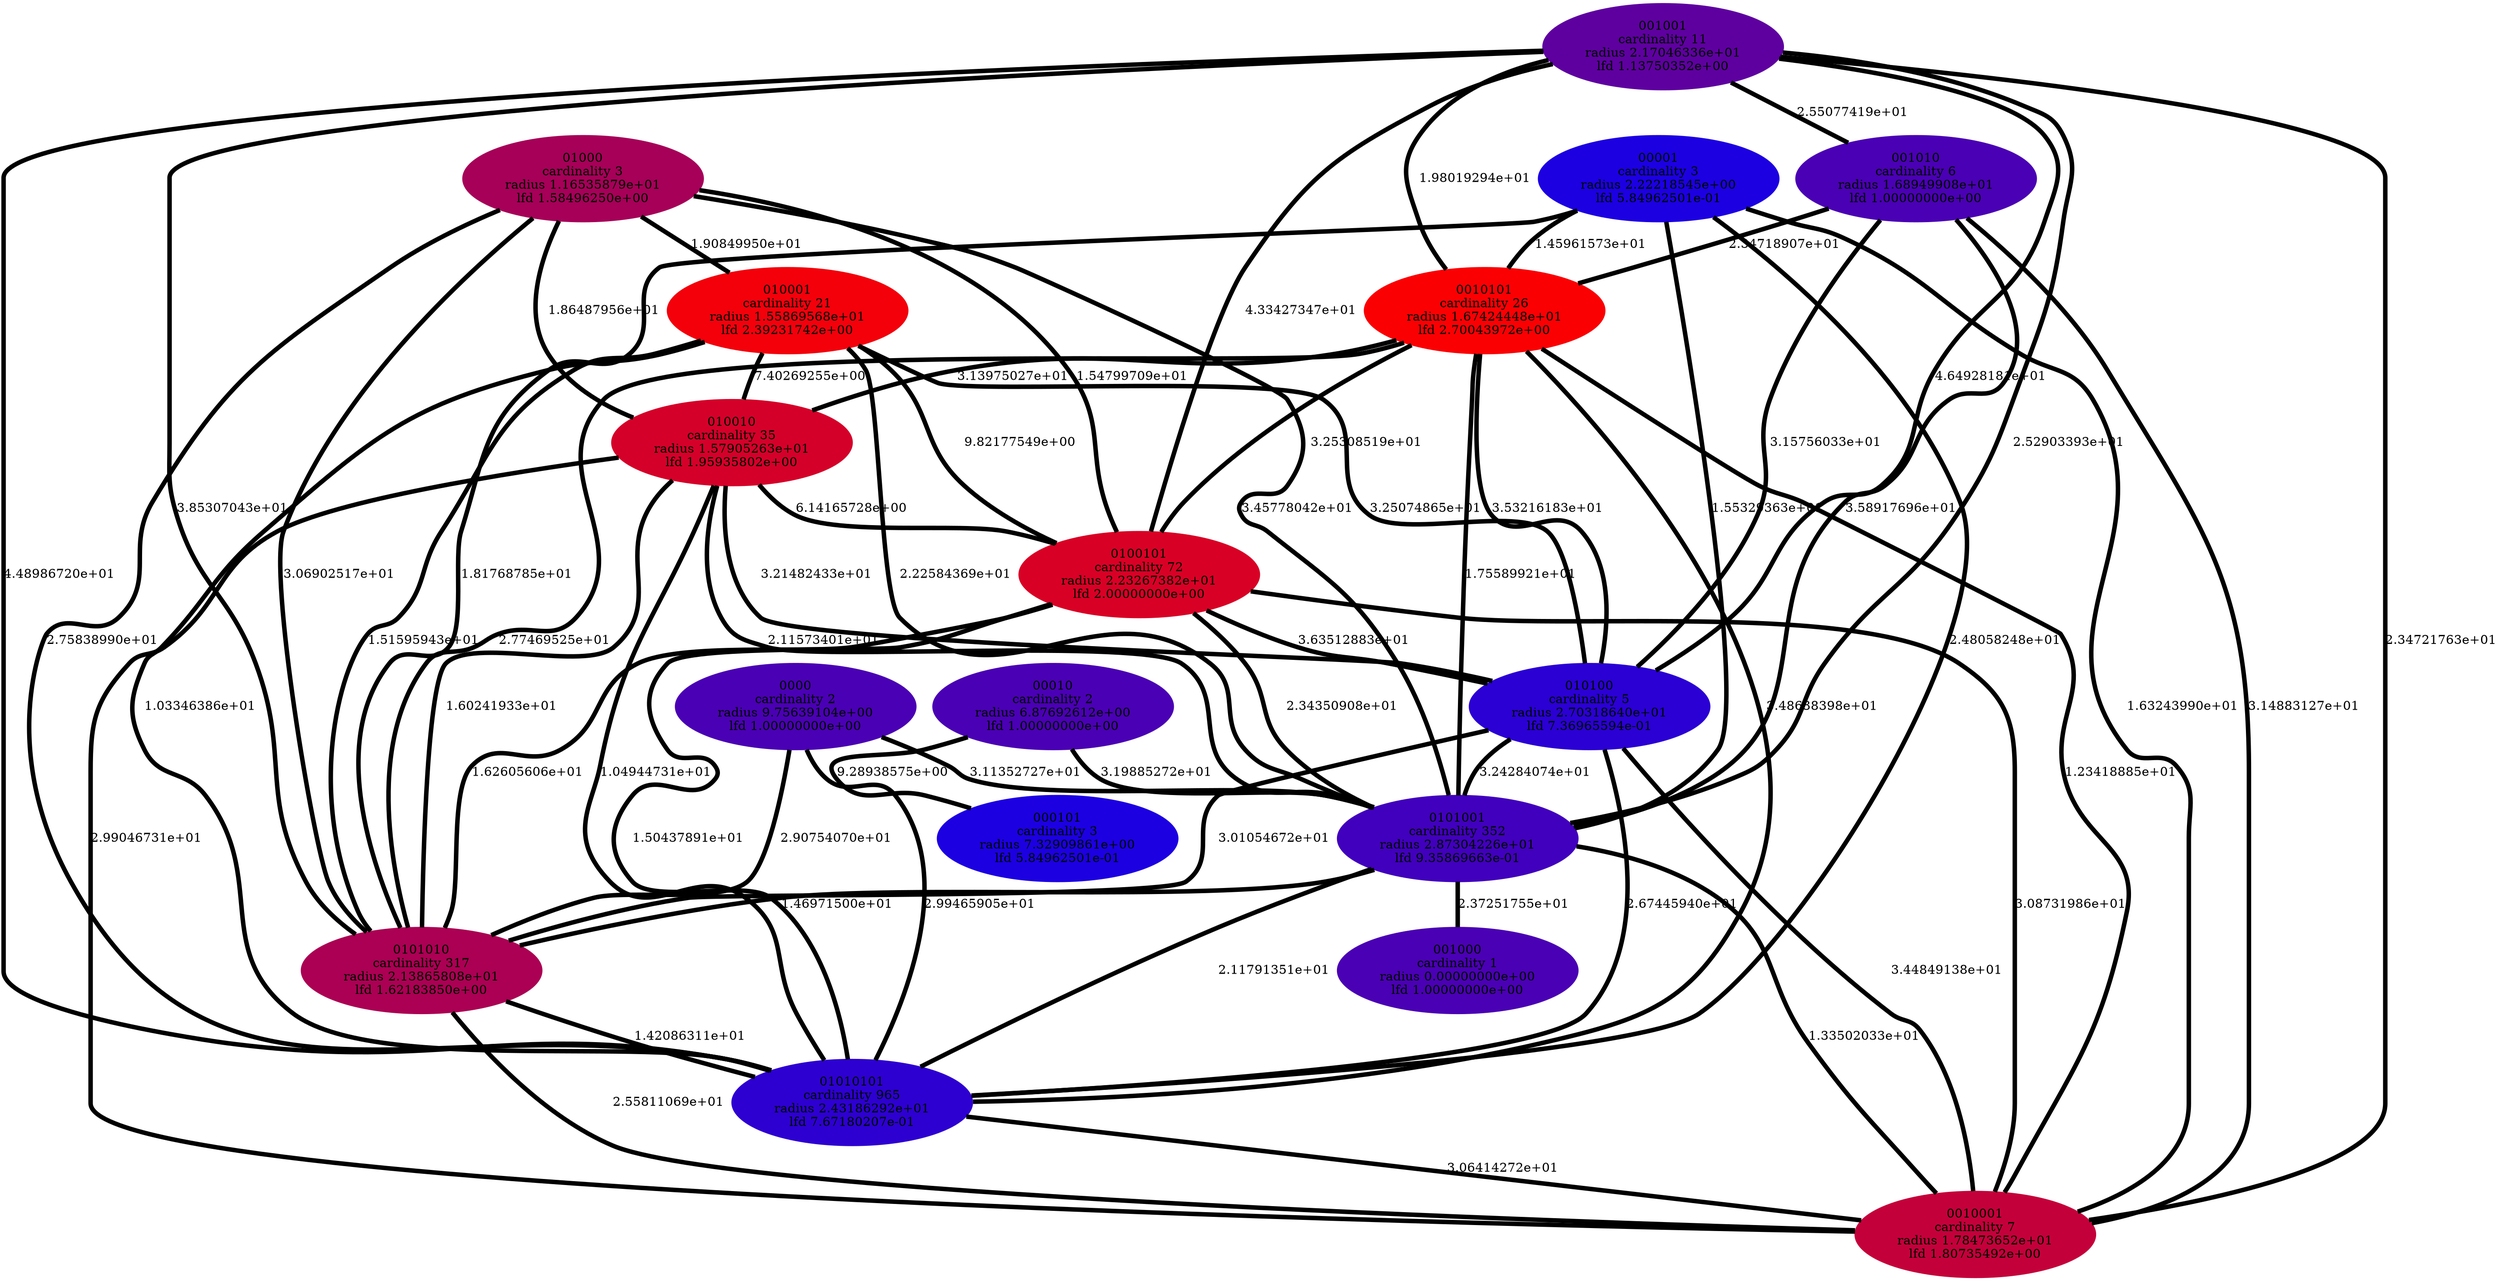 graph graph_neighborhood_optimal_5 {
    edge[style=solid, penwidth="5", labeldistance="10"]
    010001 [label="010001\ncardinality 21\nradius 1.55869568e+01\nlfd 2.39231742e+00", color="#F3000B", style="filled"]
    01010101 [label="01010101\ncardinality 965\nradius 2.43186292e+01\nlfd 7.67180207e-01", color="#2D00D1", style="filled"]
    0010101 [label="0010101\ncardinality 26\nradius 1.67424448e+01\nlfd 2.70043972e+00", color="#FB0003", style="filled"]
    010010 [label="010010\ncardinality 35\nradius 1.57905263e+01\nlfd 1.95935802e+00", color="#D50029", style="filled"]
    0100101 [label="0100101\ncardinality 72\nradius 2.23267382e+01\nlfd 2.00000000e+00", color="#D90025", style="filled"]
    0000 [label="0000\ncardinality 2\nradius 9.75639104e+00\nlfd 1.00000000e+00", color="#4A00B4", style="filled"]
    00001 [label="00001\ncardinality 3\nradius 2.22218545e+00\nlfd 5.84962501e-01", color="#1C00E2", style="filled"]
    00010 [label="00010\ncardinality 2\nradius 6.87692612e+00\nlfd 1.00000000e+00", color="#4A00B4", style="filled"]
    01000 [label="01000\ncardinality 3\nradius 1.16535879e+01\nlfd 1.58496250e+00", color="#A60058", style="filled"]
    0010001 [label="0010001\ncardinality 7\nradius 1.78473652e+01\nlfd 1.80735492e+00", color="#C4003A", style="filled"]
    001001 [label="001001\ncardinality 11\nradius 2.17046336e+01\nlfd 1.13750352e+00", color="#5E00A0", style="filled"]
    000101 [label="000101\ncardinality 3\nradius 7.32909861e+00\nlfd 5.84962501e-01", color="#1C00E2", style="filled"]
    0101010 [label="0101010\ncardinality 317\nradius 2.13865808e+01\nlfd 1.62183850e+00", color="#AB0053", style="filled"]
    010100 [label="010100\ncardinality 5\nradius 2.70318640e+01\nlfd 7.36965594e-01", color="#2A00D4", style="filled"]
    001010 [label="001010\ncardinality 6\nradius 1.68949908e+01\nlfd 1.00000000e+00", color="#4A00B4", style="filled"]
    001000 [label="001000\ncardinality 1\nradius 0.00000000e+00\nlfd 1.00000000e+00", color="#4A00B4", style="filled"]
    0101001 [label="0101001\ncardinality 352\nradius 2.87304226e+01\nlfd 9.35869663e-01", color="#4100BD", style="filled"]
    0010101 -- 010100 [label="3.53216183e+01"]
    010001 -- 0100101 [label="9.82177549e+00"]
    001001 -- 0010101 [label="1.98019294e+01"]
    0010101 -- 0101010 [label="2.77469525e+01"]
    001010 -- 0010101 [label="2.34718907e+01"]
    0000 -- 0101010 [label="2.90754070e+01"]
    01010101 -- 0010001 [label="3.06414272e+01"]
    01000 -- 0100101 [label="1.54799709e+01"]
    0100101 -- 0101001 [label="2.34350908e+01"]
    001010 -- 0101001 [label="3.58917696e+01"]
    00001 -- 0010001 [label="1.63243990e+01"]
    00010 -- 000101 [label="9.28938575e+00"]
    0000 -- 01010101 [label="2.99465905e+01"]
    010001 -- 010100 [label="3.25074865e+01"]
    01000 -- 010001 [label="1.90849950e+01"]
    010010 -- 0100101 [label="6.14165728e+00"]
    0000 -- 0101001 [label="3.11352727e+01"]
    001001 -- 0010001 [label="2.34721763e+01"]
    001001 -- 0100101 [label="4.33427347e+01"]
    0010101 -- 0010001 [label="1.23418885e+01"]
    010010 -- 010100 [label="3.21482433e+01"]
    01000 -- 01010101 [label="2.75838990e+01"]
    0100101 -- 0101010 [label="1.62605606e+01"]
    0100101 -- 01010101 [label="1.50437891e+01"]
    010010 -- 0101001 [label="2.11573401e+01"]
    0101010 -- 0010001 [label="2.55811069e+01"]
    010100 -- 0101010 [label="3.01054672e+01"]
    0010101 -- 01010101 [label="3.48638398e+01"]
    010001 -- 010010 [label="7.40269255e+00"]
    0100101 -- 010100 [label="3.63512883e+01"]
    00001 -- 0101001 [label="1.55329363e+01"]
    010001 -- 0101010 [label="1.51595943e+01"]
    001001 -- 01010101 [label="4.48986720e+01"]
    0100101 -- 0010001 [label="3.08731986e+01"]
    01000 -- 0101001 [label="3.45778042e+01"]
    00001 -- 0101010 [label="1.81768785e+01"]
    00001 -- 01010101 [label="2.48058248e+01"]
    0101001 -- 0101010 [label="1.46971500e+01"]
    010001 -- 01010101 [label="1.03346386e+01"]
    01000 -- 010010 [label="1.86487956e+01"]
    001010 -- 010100 [label="3.15756033e+01"]
    00010 -- 0101001 [label="3.19885272e+01"]
    00001 -- 0010101 [label="1.45961573e+01"]
    001001 -- 0101001 [label="2.52903393e+01"]
    0101010 -- 01010101 [label="1.42086311e+01"]
    001001 -- 010100 [label="4.64928181e+01"]
    010010 -- 0101010 [label="1.60241933e+01"]
    0010101 -- 010010 [label="3.13975027e+01"]
    0010101 -- 0101001 [label="1.75589921e+01"]
    001001 -- 0101010 [label="3.85307043e+01"]
    010010 -- 01010101 [label="1.04944731e+01"]
    001001 -- 001010 [label="2.55077419e+01"]
    0101001 -- 01010101 [label="2.11791351e+01"]
    0010101 -- 0100101 [label="3.25308519e+01"]
    010100 -- 01010101 [label="2.67445940e+01"]
    0101001 -- 001000 [label="2.37251755e+01"]
    010001 -- 0101001 [label="2.22584369e+01"]
    010100 -- 0010001 [label="3.44849138e+01"]
    010100 -- 0101001 [label="3.24284074e+01"]
    001010 -- 0010001 [label="3.14883127e+01"]
    01000 -- 0101010 [label="3.06902517e+01"]
    010010 -- 0010001 [label="2.99046731e+01"]
    0101001 -- 0010001 [label="1.33502033e+01"]
}
